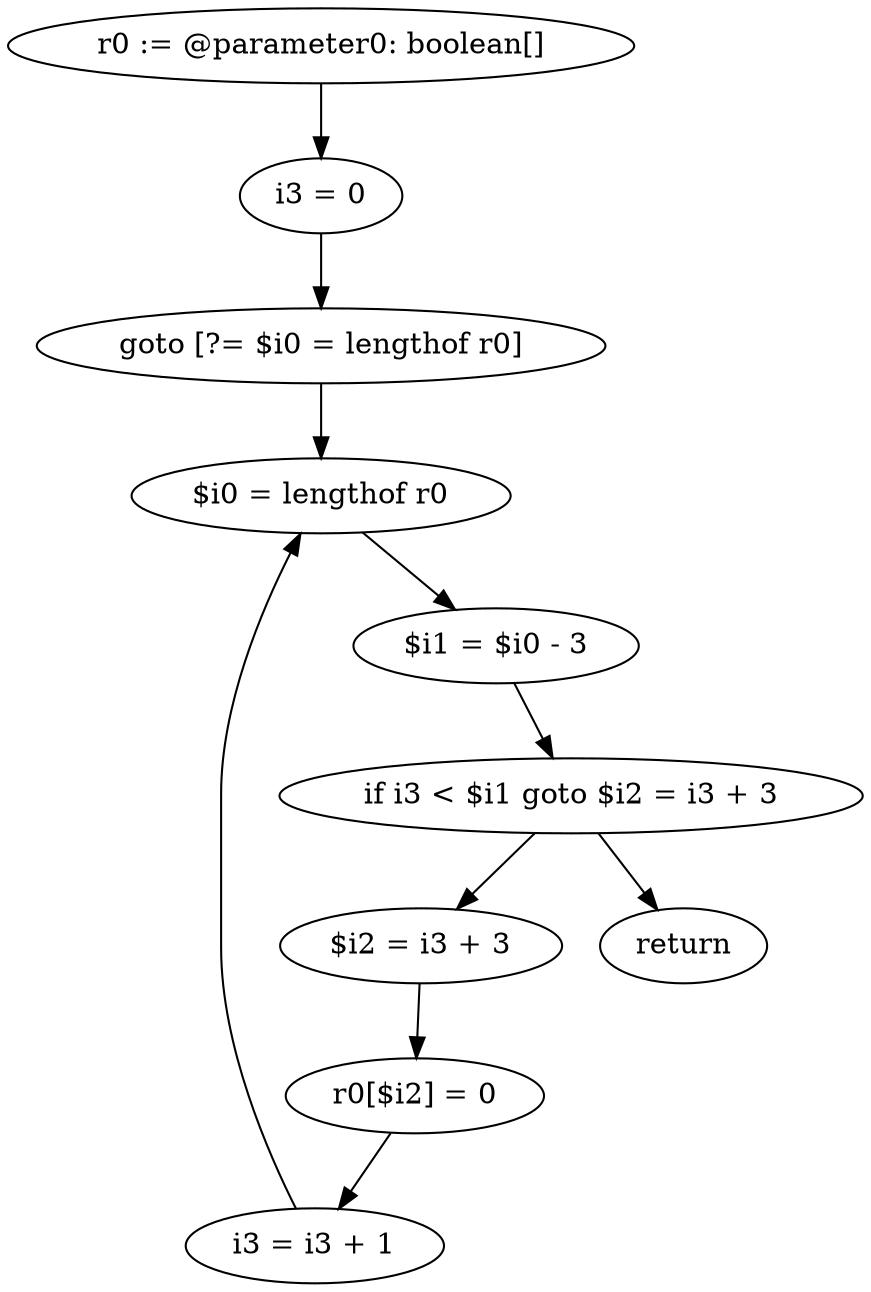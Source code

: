 digraph "unitGraph" {
    "r0 := @parameter0: boolean[]"
    "i3 = 0"
    "goto [?= $i0 = lengthof r0]"
    "$i2 = i3 + 3"
    "r0[$i2] = 0"
    "i3 = i3 + 1"
    "$i0 = lengthof r0"
    "$i1 = $i0 - 3"
    "if i3 < $i1 goto $i2 = i3 + 3"
    "return"
    "r0 := @parameter0: boolean[]"->"i3 = 0";
    "i3 = 0"->"goto [?= $i0 = lengthof r0]";
    "goto [?= $i0 = lengthof r0]"->"$i0 = lengthof r0";
    "$i2 = i3 + 3"->"r0[$i2] = 0";
    "r0[$i2] = 0"->"i3 = i3 + 1";
    "i3 = i3 + 1"->"$i0 = lengthof r0";
    "$i0 = lengthof r0"->"$i1 = $i0 - 3";
    "$i1 = $i0 - 3"->"if i3 < $i1 goto $i2 = i3 + 3";
    "if i3 < $i1 goto $i2 = i3 + 3"->"return";
    "if i3 < $i1 goto $i2 = i3 + 3"->"$i2 = i3 + 3";
}
